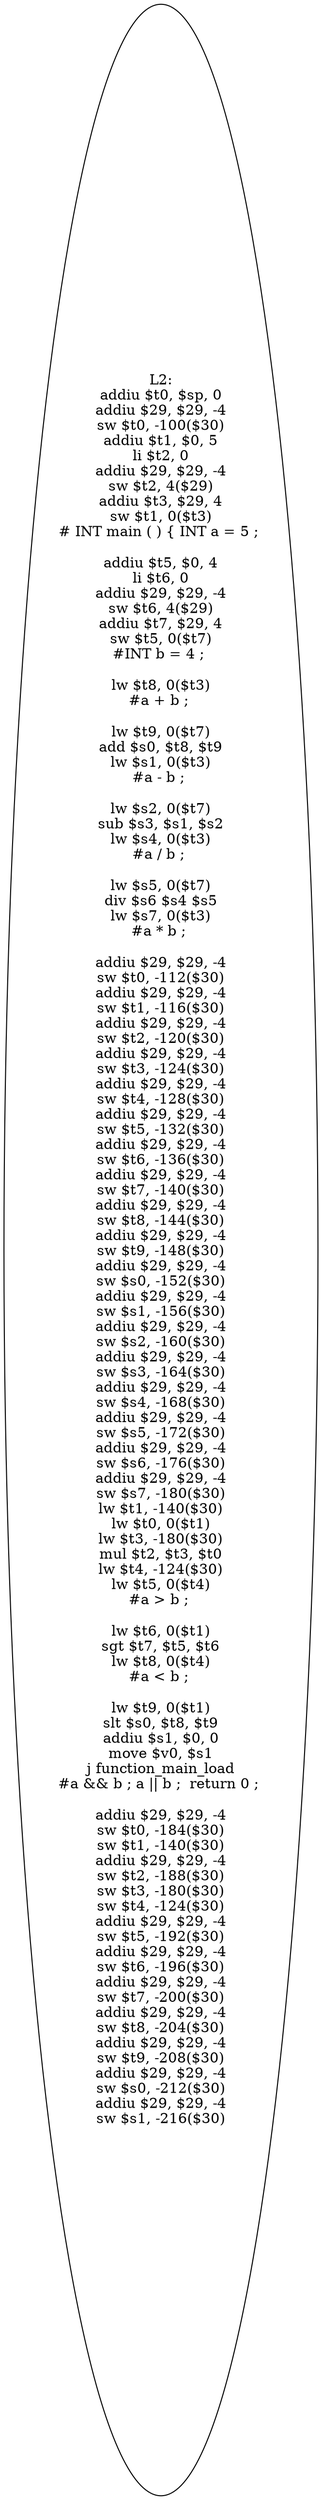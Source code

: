 digraph AST {
  "125702256696752" [label="L2:
addiu $t0, $sp, 0
addiu $29, $29, -4
sw $t0, -100($30)
addiu $t1, $0, 5
li $t2, 0
addiu $29, $29, -4
sw $t2, 4($29)
addiu $t3, $29, 4
sw $t1, 0($t3)
# INT main ( ) { INT a = 5 ; 

addiu $t5, $0, 4
li $t6, 0
addiu $29, $29, -4
sw $t6, 4($29)
addiu $t7, $29, 4
sw $t5, 0($t7)
#INT b = 4 ; 

lw $t8, 0($t3)
#a + b ; 

lw $t9, 0($t7)
add $s0, $t8, $t9
lw $s1, 0($t3)
#a - b ; 

lw $s2, 0($t7)
sub $s3, $s1, $s2
lw $s4, 0($t3)
#a / b ; 

lw $s5, 0($t7)
div $s6 $s4 $s5
lw $s7, 0($t3)
#a * b ; 

addiu $29, $29, -4
sw $t0, -112($30)
addiu $29, $29, -4
sw $t1, -116($30)
addiu $29, $29, -4
sw $t2, -120($30)
addiu $29, $29, -4
sw $t3, -124($30)
addiu $29, $29, -4
sw $t4, -128($30)
addiu $29, $29, -4
sw $t5, -132($30)
addiu $29, $29, -4
sw $t6, -136($30)
addiu $29, $29, -4
sw $t7, -140($30)
addiu $29, $29, -4
sw $t8, -144($30)
addiu $29, $29, -4
sw $t9, -148($30)
addiu $29, $29, -4
sw $s0, -152($30)
addiu $29, $29, -4
sw $s1, -156($30)
addiu $29, $29, -4
sw $s2, -160($30)
addiu $29, $29, -4
sw $s3, -164($30)
addiu $29, $29, -4
sw $s4, -168($30)
addiu $29, $29, -4
sw $s5, -172($30)
addiu $29, $29, -4
sw $s6, -176($30)
addiu $29, $29, -4
sw $s7, -180($30)
lw $t1, -140($30)
lw $t0, 0($t1)
lw $t3, -180($30)
mul $t2, $t3, $t0
lw $t4, -124($30)
lw $t5, 0($t4)
#a > b ; 

lw $t6, 0($t1)
sgt $t7, $t5, $t6
lw $t8, 0($t4)
#a < b ; 

lw $t9, 0($t1)
slt $s0, $t8, $t9
addiu $s1, $0, 0
move $v0, $s1
j function_main_load
#a && b ; a || b ;  return 0 ; 

addiu $29, $29, -4
sw $t0, -184($30)
sw $t1, -140($30)
addiu $29, $29, -4
sw $t2, -188($30)
sw $t3, -180($30)
sw $t4, -124($30)
addiu $29, $29, -4
sw $t5, -192($30)
addiu $29, $29, -4
sw $t6, -196($30)
addiu $29, $29, -4
sw $t7, -200($30)
addiu $29, $29, -4
sw $t8, -204($30)
addiu $29, $29, -4
sw $t9, -208($30)
addiu $29, $29, -4
sw $s0, -212($30)
addiu $29, $29, -4
sw $s1, -216($30)
"];
}
